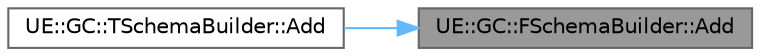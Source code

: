 digraph "UE::GC::FSchemaBuilder::Add"
{
 // INTERACTIVE_SVG=YES
 // LATEX_PDF_SIZE
  bgcolor="transparent";
  edge [fontname=Helvetica,fontsize=10,labelfontname=Helvetica,labelfontsize=10];
  node [fontname=Helvetica,fontsize=10,shape=box,height=0.2,width=0.4];
  rankdir="RL";
  Node1 [id="Node000001",label="UE::GC::FSchemaBuilder::Add",height=0.2,width=0.4,color="gray40", fillcolor="grey60", style="filled", fontcolor="black",tooltip=" "];
  Node1 -> Node2 [id="edge1_Node000001_Node000002",dir="back",color="steelblue1",style="solid",tooltip=" "];
  Node2 [id="Node000002",label="UE::GC::TSchemaBuilder::Add",height=0.2,width=0.4,color="grey40", fillcolor="white", style="filled",URL="$d4/de9/classUE_1_1GC_1_1TSchemaBuilder.html#af8764ac935b17c1601062f3d534a4e24",tooltip=" "];
}
